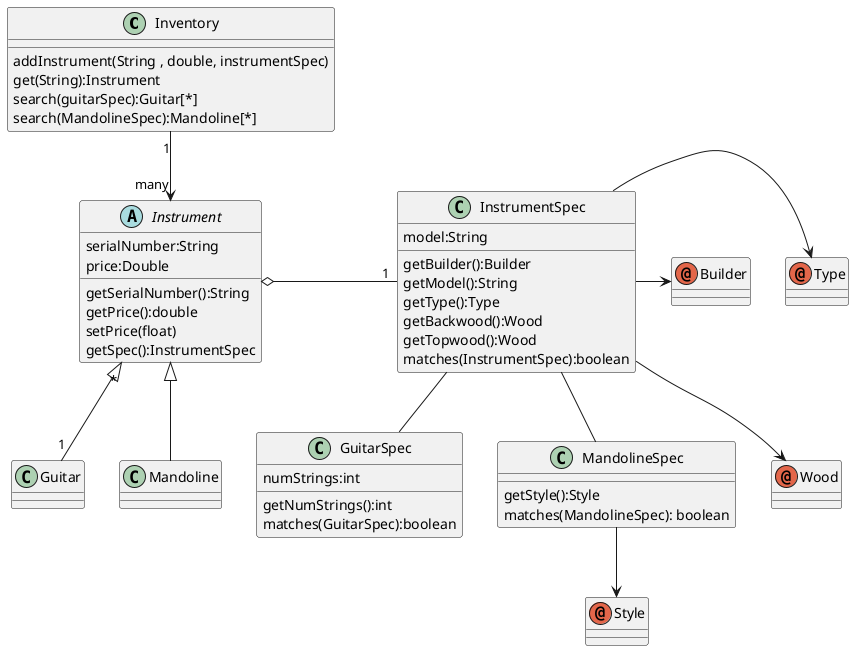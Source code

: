 @startuml
'https://plantuml.com/class-diagram

class Inventory{
addInstrument(String , double, instrumentSpec)
get(String):Instrument
search(guitarSpec):Guitar[*]
search(MandolineSpec):Mandoline[*]
}

class Guitar{
}

class Mandoline{
}

abstract Instrument{
serialNumber:String
price:Double
getSerialNumber():String
getPrice():double
setPrice(float)
getSpec():InstrumentSpec
}

class GuitarSpec{
numStrings:int
getNumStrings():int
matches(GuitarSpec):boolean
}

class MandolineSpec{
getStyle():Style
matches(MandolineSpec): boolean
}

class InstrumentSpec{
model:String
getBuilder():Builder
getModel():String
getType():Type
getBackwood():Wood
getTopwood():Wood
matches(InstrumentSpec):boolean
}



annotation Type{}
annotation Wood{}
annotation Builder{}
annotation Style{}

Inventory "1" --> "many" Instrument
Instrument "*" <|-- "1" Guitar
Instrument <|-- Mandoline
Instrument o- "1" InstrumentSpec
InstrumentSpec -- GuitarSpec
InstrumentSpec -- MandolineSpec
InstrumentSpec -> Type
InstrumentSpec --> Wood
InstrumentSpec -> Builder
MandolineSpec --> Style



@enduml